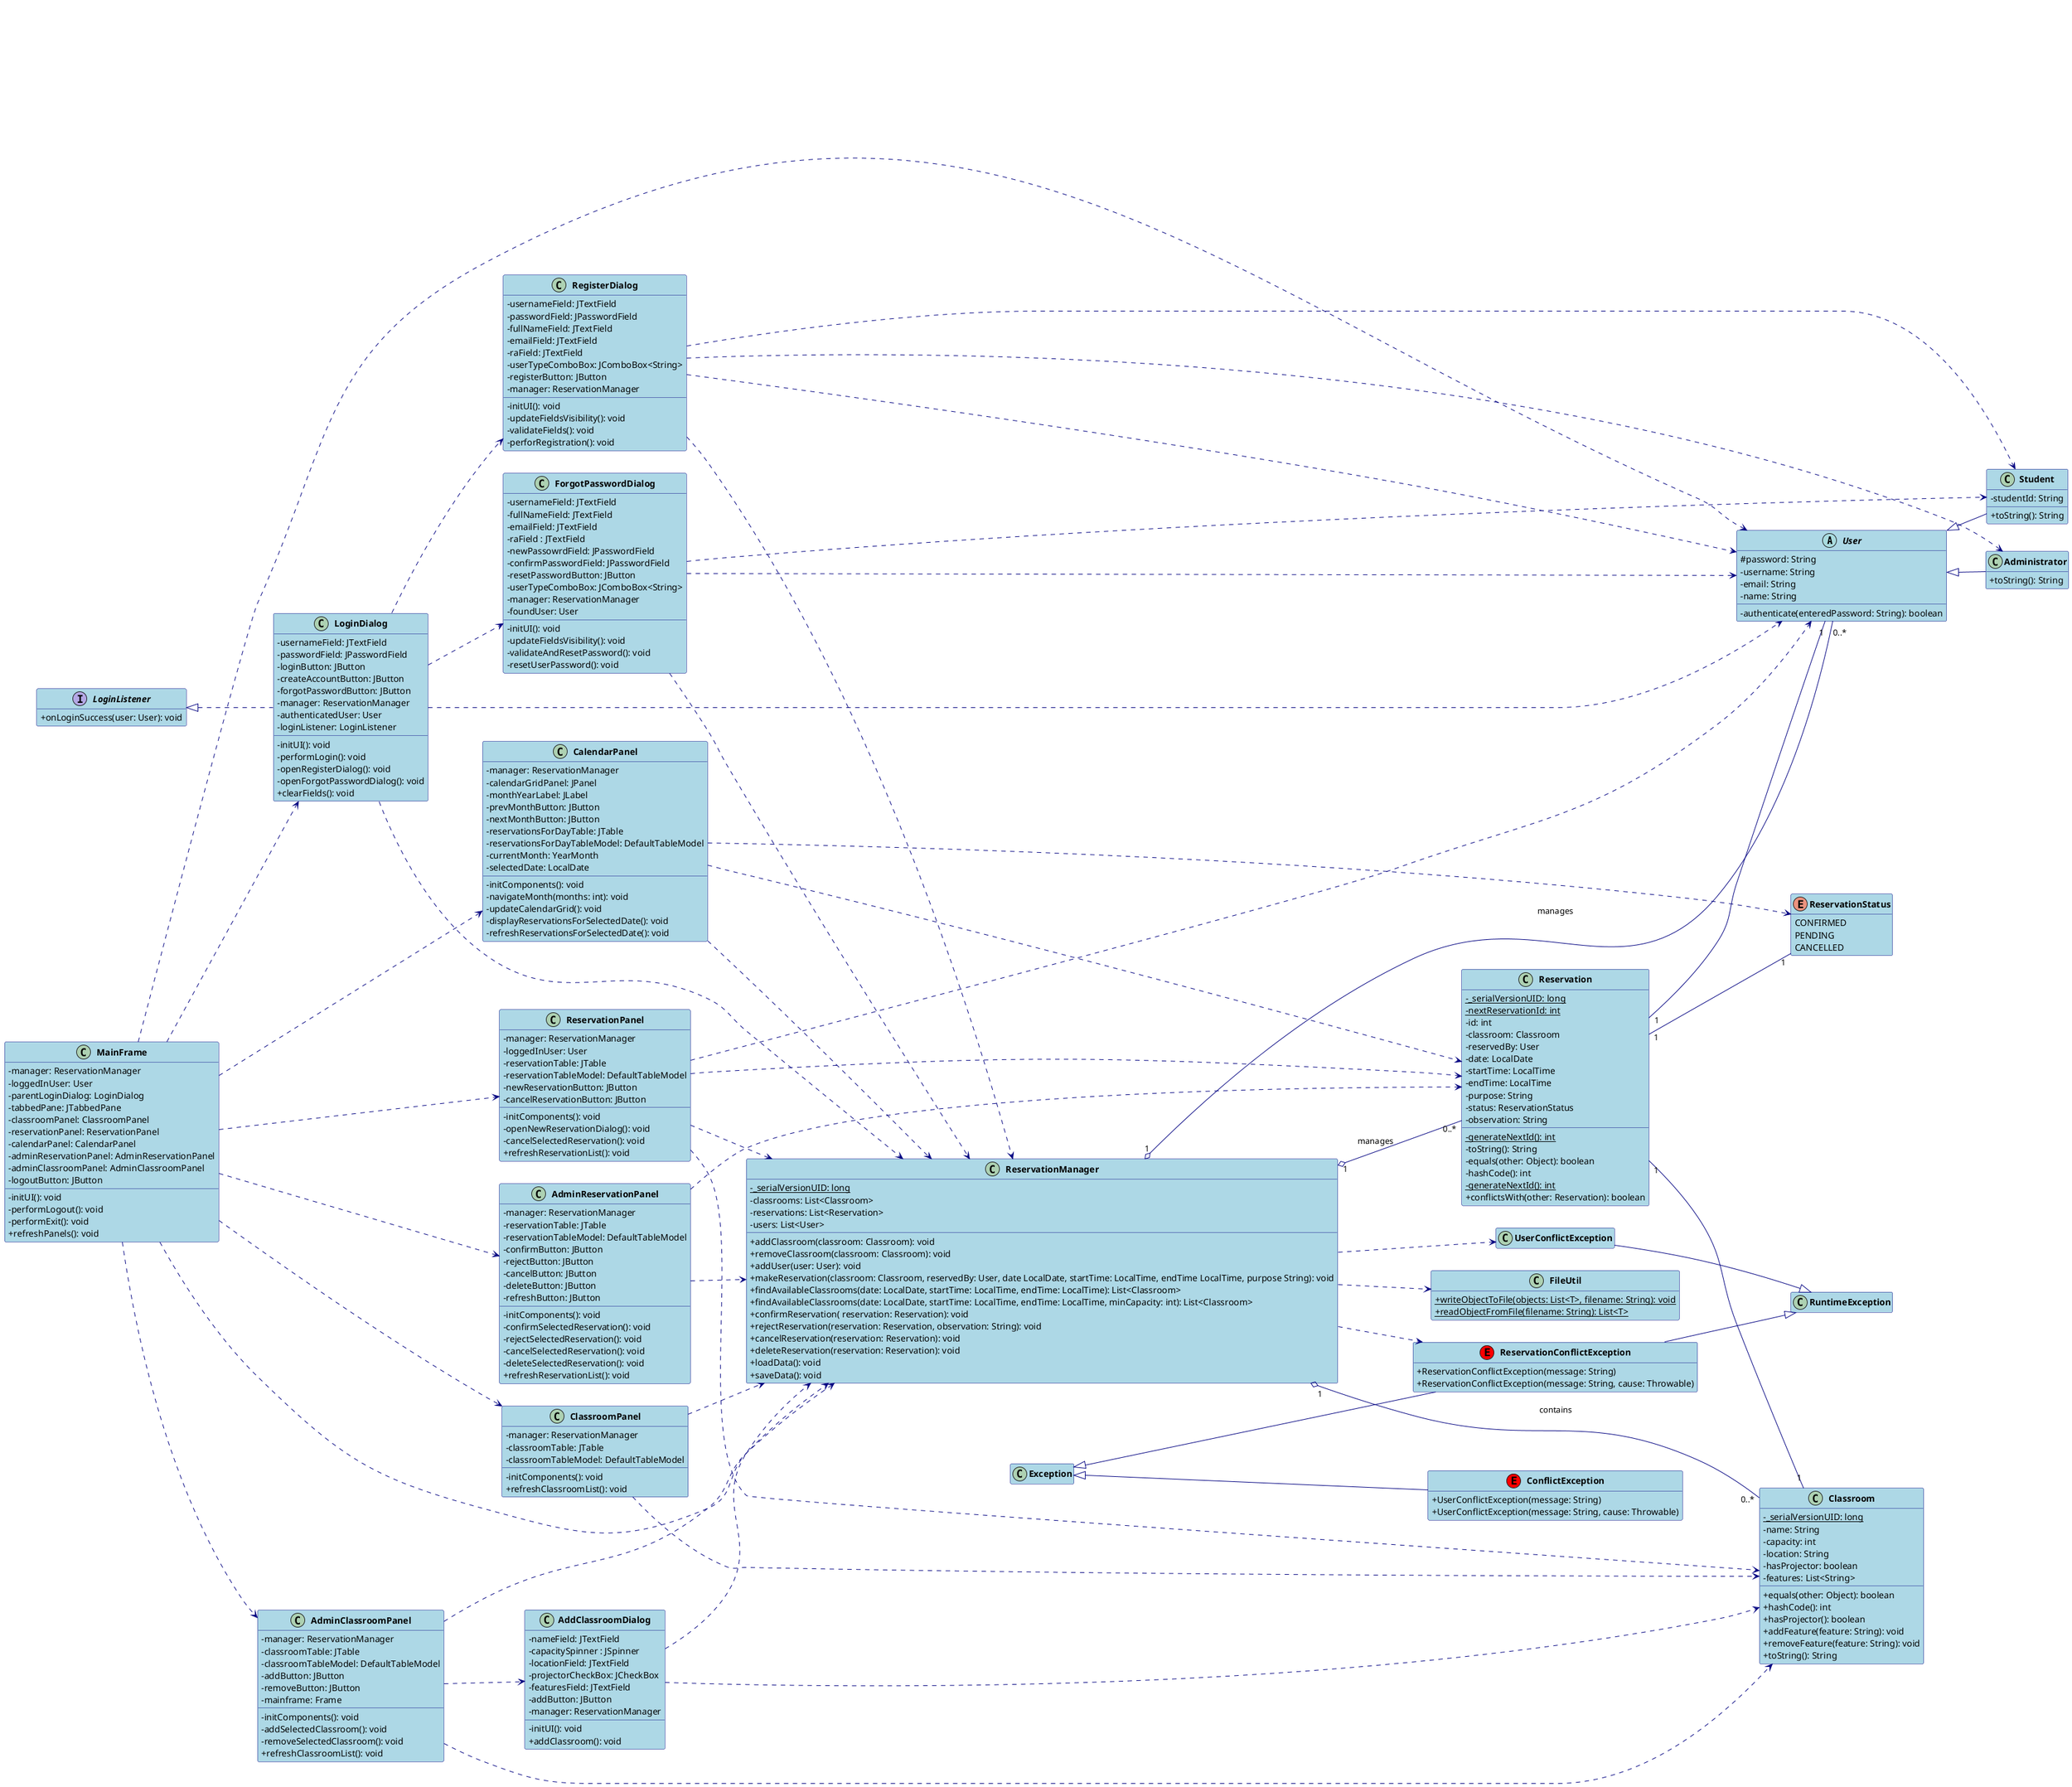 @startuml diagrama_classes
' Configurações gerais para o diagrama
skinparam classAttributeIconSize 0 
skinparam ClassBackgroundColor LightBlue
skinparam ClassFontStyle bold
skinparam classArrowColor Navy
skinparam ClassBorderColor Navy
hide empty members
left to right direction

' Classes de Modelo
abstract class User {
    # password: String
    - username: String
    - email: String
    - name: String
    - authenticate(enteredPassword: String): boolean
}

class Student {
    - studentId: String
    + toString(): String
}

class Administrator {
    + toString(): String
}

class Classroom {
    {static} - _serialVersionUID: long
    - name: String
    - capacity: int
    - location: String
    - hasProjector: boolean
    - features: List<String>
    + equals(other: Object): boolean
    + hashCode(): int
    + hasProjector(): boolean
    + addFeature(feature: String): void
    + removeFeature(feature: String): void
    + toString(): String
    
}

enum ReservationStatus {
    CONFIRMED
    PENDING
    CANCELLED
}

class Reservation {
    {static} - _serialVersionUID: long
    {static} - nextReservationId: int
    - id: int
    - classroom: Classroom
    - reservedBy: User
    - date: LocalDate
    - startTime: LocalTime
    - endTime: LocalTime
    - purpose: String
    - status: ReservationStatus
    - observation: String
    {static} - generateNextId(): int
    - toString(): String
    - equals(other: Object): boolean
    - hashCode(): int
    {static} -  generateNextId(): int
    + conflictsWith(other: Reservation): boolean
}

' Classes de Gerenciamento e Utilitários
class ReservationManager {
    {static} - _serialVersionUID: long
    - classrooms: List<Classroom>
    - reservations: List<Reservation>
    - users: List<User>
    + addClassroom(classroom: Classroom): void
    + removeClassroom(classroom: Classroom): void
    + addUser(user: User): void
    + makeReservation(classroom: Classroom, reservedBy: User, date LocalDate, startTime: LocalTime, endTime LocalTime, purpose String): void
    + findAvailableClassrooms(date: LocalDate, startTime: LocalTime, endTime: LocalTime): List<Classroom>
    + findAvailableClassrooms(date: LocalDate, startTime: LocalTime, endTime: LocalTime, minCapacity: int): List<Classroom>
    + confirmReservation( reservation: Reservation): void
    + rejectReservation(reservation: Reservation, observation: String): void
    + cancelReservation(reservation: Reservation): void
    + deleteReservation(reservation: Reservation): void
    + loadData(): void
    + saveData(): void
}

class FileUtil {
    {static} + writeObjectToFile(objects: List<T>, filename: String): void
    {static} + readObjectFromFile(filename: String): List<T>
}

' Classes da GUI (representação simplificada para o diagrama de classes)
class MainFrame {
    - manager: ReservationManager
    - loggedInUser: User
    - parentLoginDialog: LoginDialog
    - tabbedPane: JTabbedPane
    - classroomPanel: ClassroomPanel
    - reservationPanel: ReservationPanel
    - calendarPanel: CalendarPanel
    - adminReservationPanel: AdminReservationPanel
    - adminClassroomPanel: AdminClassroomPanel
    - logoutButton: JButton
    - initUI(): void
    - performLogout(): void
    - performExit(): void
    + refreshPanels(): void
}

class LoginDialog {
    - usernameField: JTextField
    - passwordField: JPasswordField
    - loginButton: JButton
    - createAccountButton: JButton
    - forgotPasswordButton: JButton
    - manager: ReservationManager
    - authenticatedUser: User
    - loginListener: LoginListener
    - initUI(): void
    - performLogin(): void
    - openRegisterDialog(): void
    - openForgotPasswordDialog(): void
    + clearFields(): void
}

interface LoginListener {
    + onLoginSuccess(user: User): void
}

class ClassroomPanel {
    - manager: ReservationManager
    - classroomTable: JTable
    - classroomTableModel: DefaultTableModel
    - initComponents(): void
    + refreshClassroomList(): void
}

class ReservationPanel {
    - manager: ReservationManager
    - loggedInUser: User
    - reservationTable: JTable
    - reservationTableModel: DefaultTableModel
    - newReservationButton: JButton
    - cancelReservationButton: JButton
    - initComponents(): void
    - openNewReservationDialog(): void
    - cancelSelectedReservation(): void
    + refreshReservationList(): void
}

class AddClassroomDialog {
    - nameField: JTextField
    - capacitySpinner : JSpinner
    - locationField: JTextField
    - projectorCheckBox: JCheckBox
    - featuresField: JTextField
    - addButton: JButton
    - manager: ReservationManager
    - initUI(): void
    + addClassroom(): void
}

class AdminReservationPanel {
    - manager: ReservationManager
    - reservationTable: JTable
    - reservationTableModel: DefaultTableModel
    - confirmButton: JButton
    - rejectButton: JButton
    - cancelButton: JButton
    - deleteButton: JButton
    - refreshButton: JButton
    - initComponents(): void
    - confirmSelectedReservation(): void
    - rejectSelectedReservation(): void
    - cancelSelectedReservation(): void
    - deleteSelectedReservation(): void
    + refreshReservationList(): void
}

class AdminClassroomPanel {
    - manager: ReservationManager
    - classroomTable: JTable
    - classroomTableModel: DefaultTableModel
    - addButton: JButton
    - removeButton: JButton
    - mainframe: Frame
    - initComponents(): void
    - addSelectedClassroom(): void
    - removeSelectedClassroom(): void
    + refreshClassroomList(): void
}

class CalendarPanel {
    - manager: ReservationManager
    - calendarGridPanel: JPanel
    - monthYearLabel: JLabel
    - prevMonthButton: JButton
    - nextMonthButton: JButton
    - reservationsForDayTable: JTable
    - reservationsForDayTableModel: DefaultTableModel
    - currentMonth: YearMonth
    - selectedDate: LocalDate
    - initComponents(): void
    - navigateMonth(months: int): void
    - updateCalendarGrid(): void
    - displayReservationsForSelectedDate(): void
    - refreshReservationsForSelectedDate(): void
}

class ForgotPasswordDialog {
    - usernameField: JTextField
    - fullNameField: JTextField
    - emailField: JTextField
    - raField : JTextField
    - newPassowrdField: JPasswordField
    - confirmPasswordField: JPasswordField
    - resetPasswordButton: JButton
    - userTypeComboBox: JComboBox<String>
    - manager: ReservationManager
    - foundUser: User
    - initUI(): void
    - updateFieldsVisibility(): void
    - validateAndResetPassword(): void
    - resetUserPassword(): void
}

class RegisterDialog {
    - usernameField: JTextField
    - passwordField: JPasswordField
    - fullNameField: JTextField
    - emailField: JTextField
    - raField: JTextField
    - userTypeComboBox: JComboBox<String>
    - registerButton: JButton
    - manager: ReservationManager
    - initUI(): void
    - updateFieldsVisibility(): void
    - validateFields(): void
    - perforRegistration(): void
}

' Classes de Exceção
class ReservationConflictException << (E,red) >> extends Exception {
    + ReservationConflictException(message: String)
    + ReservationConflictException(message: String, cause: Throwable)
}

class ConflictException << (E,red) >> extends Exception {
    + UserConflictException(message: String)
    + UserConflictException(message: String, cause: Throwable)
}

' Relacionamentos

' Herança (Generalização)
User <|-- Student
User <|-- Administrator
ReservationConflictException --|> RuntimeException
UserConflictException --|> RuntimeException

' Relações de Associação/Agregação/Composição
ReservationManager "1" o-- "0..*" Classroom : contains
ReservationManager "1" o-- "0..*" Reservation : manages
ReservationManager "1" o-- "0..*" User : manages

Reservation "1" -- "1" Classroom
Reservation "1" -- "1" User
Reservation "1" -- "1" ReservationStatus

' Relações de Dependência (GUI para Manager)
LoginDialog ..> ReservationManager
MainFrame ..> ReservationManager
AddClassroomDialog ..> ReservationManager
AdminClassroomPanel ..> ReservationManager
AdminReservationPanel ..> ReservationManager
CalendarPanel ..> ReservationManager
ClassroomPanel ..> ReservationManager
ForgotPasswordDialog ..> ReservationManager
RegisterDialog ..> ReservationManager
ReservationPanel ..> ReservationManager

' Relações de Dependência (GUI para Classes de Modelo)
AddClassroomDialog ..> Classroom
AdminClassroomPanel ..> Classroom
AdminReservationPanel ..> Reservation
CalendarPanel ..> Reservation
CalendarPanel ..> ReservationStatus
ClassroomPanel ..> Classroom
ReservationPanel ..> Classroom
ReservationPanel ..> Reservation
ReservationPanel ..> User
ForgotPasswordDialog ..> User
ForgotPasswordDialog ..> Student
RegisterDialog ..> User
RegisterDialog ..> Administrator
RegisterDialog ..> Student
LoginDialog ..> User
MainFrame ..> User

' Relações de Dependência (Manager para Exceções e Utilitários)
ReservationManager ..> ReservationConflictException
ReservationManager ..> UserConflictException
ReservationManager ..> FileUtil

' Relações GUI-GUI
LoginDialog ..> RegisterDialog
LoginDialog ..> ForgotPasswordDialog
MainFrame ..> LoginDialog
MainFrame ..> ClassroomPanel
MainFrame ..> ReservationPanel
MainFrame ..> CalendarPanel
MainFrame ..> AdminClassroomPanel
MainFrame ..> AdminReservationPanel
AdminClassroomPanel ..> AddClassroomDialog

' Interface LoginListener (LoginDialog implements LoginListener)
LoginDialog .up.|> LoginListener

@enduml